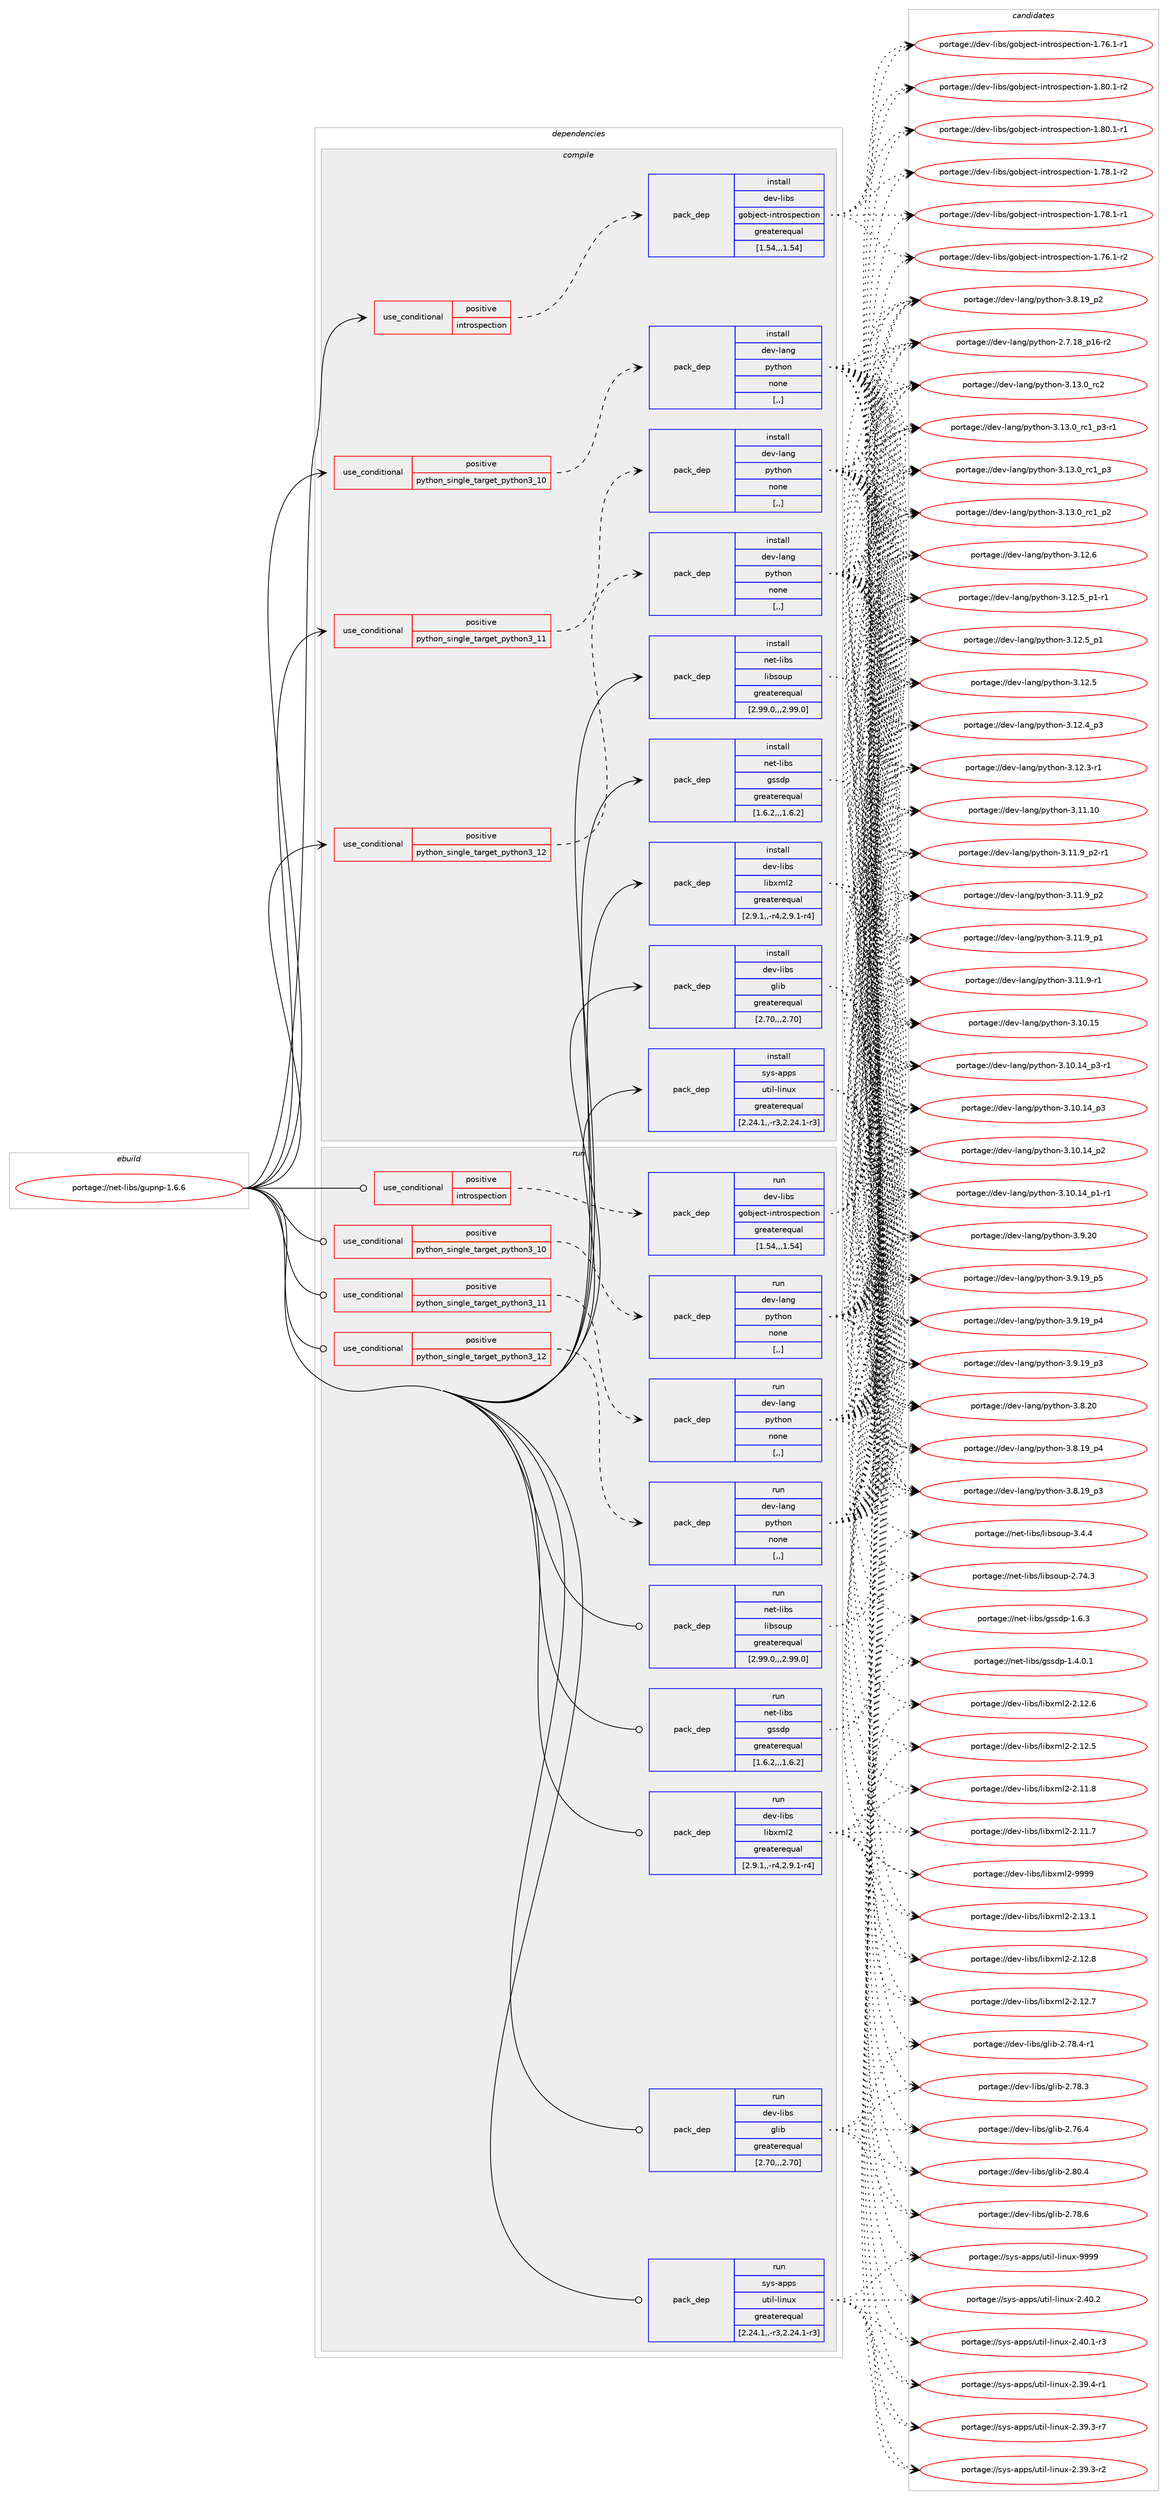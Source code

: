 digraph prolog {

# *************
# Graph options
# *************

newrank=true;
concentrate=true;
compound=true;
graph [rankdir=LR,fontname=Helvetica,fontsize=10,ranksep=1.5];#, ranksep=2.5, nodesep=0.2];
edge  [arrowhead=vee];
node  [fontname=Helvetica,fontsize=10];

# **********
# The ebuild
# **********

subgraph cluster_leftcol {
color=gray;
label=<<i>ebuild</i>>;
id [label="portage://net-libs/gupnp-1.6.6", color=red, width=4, href="../net-libs/gupnp-1.6.6.svg"];
}

# ****************
# The dependencies
# ****************

subgraph cluster_midcol {
color=gray;
label=<<i>dependencies</i>>;
subgraph cluster_compile {
fillcolor="#eeeeee";
style=filled;
label=<<i>compile</i>>;
subgraph cond2705 {
dependency7034 [label=<<TABLE BORDER="0" CELLBORDER="1" CELLSPACING="0" CELLPADDING="4"><TR><TD ROWSPAN="3" CELLPADDING="10">use_conditional</TD></TR><TR><TD>positive</TD></TR><TR><TD>introspection</TD></TR></TABLE>>, shape=none, color=red];
subgraph pack4311 {
dependency7035 [label=<<TABLE BORDER="0" CELLBORDER="1" CELLSPACING="0" CELLPADDING="4" WIDTH="220"><TR><TD ROWSPAN="6" CELLPADDING="30">pack_dep</TD></TR><TR><TD WIDTH="110">install</TD></TR><TR><TD>dev-libs</TD></TR><TR><TD>gobject-introspection</TD></TR><TR><TD>greaterequal</TD></TR><TR><TD>[1.54,,,1.54]</TD></TR></TABLE>>, shape=none, color=blue];
}
dependency7034:e -> dependency7035:w [weight=20,style="dashed",arrowhead="vee"];
}
id:e -> dependency7034:w [weight=20,style="solid",arrowhead="vee"];
subgraph cond2706 {
dependency7036 [label=<<TABLE BORDER="0" CELLBORDER="1" CELLSPACING="0" CELLPADDING="4"><TR><TD ROWSPAN="3" CELLPADDING="10">use_conditional</TD></TR><TR><TD>positive</TD></TR><TR><TD>python_single_target_python3_10</TD></TR></TABLE>>, shape=none, color=red];
subgraph pack4312 {
dependency7037 [label=<<TABLE BORDER="0" CELLBORDER="1" CELLSPACING="0" CELLPADDING="4" WIDTH="220"><TR><TD ROWSPAN="6" CELLPADDING="30">pack_dep</TD></TR><TR><TD WIDTH="110">install</TD></TR><TR><TD>dev-lang</TD></TR><TR><TD>python</TD></TR><TR><TD>none</TD></TR><TR><TD>[,,]</TD></TR></TABLE>>, shape=none, color=blue];
}
dependency7036:e -> dependency7037:w [weight=20,style="dashed",arrowhead="vee"];
}
id:e -> dependency7036:w [weight=20,style="solid",arrowhead="vee"];
subgraph cond2707 {
dependency7038 [label=<<TABLE BORDER="0" CELLBORDER="1" CELLSPACING="0" CELLPADDING="4"><TR><TD ROWSPAN="3" CELLPADDING="10">use_conditional</TD></TR><TR><TD>positive</TD></TR><TR><TD>python_single_target_python3_11</TD></TR></TABLE>>, shape=none, color=red];
subgraph pack4313 {
dependency7039 [label=<<TABLE BORDER="0" CELLBORDER="1" CELLSPACING="0" CELLPADDING="4" WIDTH="220"><TR><TD ROWSPAN="6" CELLPADDING="30">pack_dep</TD></TR><TR><TD WIDTH="110">install</TD></TR><TR><TD>dev-lang</TD></TR><TR><TD>python</TD></TR><TR><TD>none</TD></TR><TR><TD>[,,]</TD></TR></TABLE>>, shape=none, color=blue];
}
dependency7038:e -> dependency7039:w [weight=20,style="dashed",arrowhead="vee"];
}
id:e -> dependency7038:w [weight=20,style="solid",arrowhead="vee"];
subgraph cond2708 {
dependency7040 [label=<<TABLE BORDER="0" CELLBORDER="1" CELLSPACING="0" CELLPADDING="4"><TR><TD ROWSPAN="3" CELLPADDING="10">use_conditional</TD></TR><TR><TD>positive</TD></TR><TR><TD>python_single_target_python3_12</TD></TR></TABLE>>, shape=none, color=red];
subgraph pack4314 {
dependency7041 [label=<<TABLE BORDER="0" CELLBORDER="1" CELLSPACING="0" CELLPADDING="4" WIDTH="220"><TR><TD ROWSPAN="6" CELLPADDING="30">pack_dep</TD></TR><TR><TD WIDTH="110">install</TD></TR><TR><TD>dev-lang</TD></TR><TR><TD>python</TD></TR><TR><TD>none</TD></TR><TR><TD>[,,]</TD></TR></TABLE>>, shape=none, color=blue];
}
dependency7040:e -> dependency7041:w [weight=20,style="dashed",arrowhead="vee"];
}
id:e -> dependency7040:w [weight=20,style="solid",arrowhead="vee"];
subgraph pack4315 {
dependency7042 [label=<<TABLE BORDER="0" CELLBORDER="1" CELLSPACING="0" CELLPADDING="4" WIDTH="220"><TR><TD ROWSPAN="6" CELLPADDING="30">pack_dep</TD></TR><TR><TD WIDTH="110">install</TD></TR><TR><TD>dev-libs</TD></TR><TR><TD>glib</TD></TR><TR><TD>greaterequal</TD></TR><TR><TD>[2.70,,,2.70]</TD></TR></TABLE>>, shape=none, color=blue];
}
id:e -> dependency7042:w [weight=20,style="solid",arrowhead="vee"];
subgraph pack4316 {
dependency7043 [label=<<TABLE BORDER="0" CELLBORDER="1" CELLSPACING="0" CELLPADDING="4" WIDTH="220"><TR><TD ROWSPAN="6" CELLPADDING="30">pack_dep</TD></TR><TR><TD WIDTH="110">install</TD></TR><TR><TD>dev-libs</TD></TR><TR><TD>libxml2</TD></TR><TR><TD>greaterequal</TD></TR><TR><TD>[2.9.1,,-r4,2.9.1-r4]</TD></TR></TABLE>>, shape=none, color=blue];
}
id:e -> dependency7043:w [weight=20,style="solid",arrowhead="vee"];
subgraph pack4317 {
dependency7044 [label=<<TABLE BORDER="0" CELLBORDER="1" CELLSPACING="0" CELLPADDING="4" WIDTH="220"><TR><TD ROWSPAN="6" CELLPADDING="30">pack_dep</TD></TR><TR><TD WIDTH="110">install</TD></TR><TR><TD>net-libs</TD></TR><TR><TD>gssdp</TD></TR><TR><TD>greaterequal</TD></TR><TR><TD>[1.6.2,,,1.6.2]</TD></TR></TABLE>>, shape=none, color=blue];
}
id:e -> dependency7044:w [weight=20,style="solid",arrowhead="vee"];
subgraph pack4318 {
dependency7045 [label=<<TABLE BORDER="0" CELLBORDER="1" CELLSPACING="0" CELLPADDING="4" WIDTH="220"><TR><TD ROWSPAN="6" CELLPADDING="30">pack_dep</TD></TR><TR><TD WIDTH="110">install</TD></TR><TR><TD>net-libs</TD></TR><TR><TD>libsoup</TD></TR><TR><TD>greaterequal</TD></TR><TR><TD>[2.99.0,,,2.99.0]</TD></TR></TABLE>>, shape=none, color=blue];
}
id:e -> dependency7045:w [weight=20,style="solid",arrowhead="vee"];
subgraph pack4319 {
dependency7046 [label=<<TABLE BORDER="0" CELLBORDER="1" CELLSPACING="0" CELLPADDING="4" WIDTH="220"><TR><TD ROWSPAN="6" CELLPADDING="30">pack_dep</TD></TR><TR><TD WIDTH="110">install</TD></TR><TR><TD>sys-apps</TD></TR><TR><TD>util-linux</TD></TR><TR><TD>greaterequal</TD></TR><TR><TD>[2.24.1,,-r3,2.24.1-r3]</TD></TR></TABLE>>, shape=none, color=blue];
}
id:e -> dependency7046:w [weight=20,style="solid",arrowhead="vee"];
}
subgraph cluster_compileandrun {
fillcolor="#eeeeee";
style=filled;
label=<<i>compile and run</i>>;
}
subgraph cluster_run {
fillcolor="#eeeeee";
style=filled;
label=<<i>run</i>>;
subgraph cond2709 {
dependency7047 [label=<<TABLE BORDER="0" CELLBORDER="1" CELLSPACING="0" CELLPADDING="4"><TR><TD ROWSPAN="3" CELLPADDING="10">use_conditional</TD></TR><TR><TD>positive</TD></TR><TR><TD>introspection</TD></TR></TABLE>>, shape=none, color=red];
subgraph pack4320 {
dependency7048 [label=<<TABLE BORDER="0" CELLBORDER="1" CELLSPACING="0" CELLPADDING="4" WIDTH="220"><TR><TD ROWSPAN="6" CELLPADDING="30">pack_dep</TD></TR><TR><TD WIDTH="110">run</TD></TR><TR><TD>dev-libs</TD></TR><TR><TD>gobject-introspection</TD></TR><TR><TD>greaterequal</TD></TR><TR><TD>[1.54,,,1.54]</TD></TR></TABLE>>, shape=none, color=blue];
}
dependency7047:e -> dependency7048:w [weight=20,style="dashed",arrowhead="vee"];
}
id:e -> dependency7047:w [weight=20,style="solid",arrowhead="odot"];
subgraph cond2710 {
dependency7049 [label=<<TABLE BORDER="0" CELLBORDER="1" CELLSPACING="0" CELLPADDING="4"><TR><TD ROWSPAN="3" CELLPADDING="10">use_conditional</TD></TR><TR><TD>positive</TD></TR><TR><TD>python_single_target_python3_10</TD></TR></TABLE>>, shape=none, color=red];
subgraph pack4321 {
dependency7050 [label=<<TABLE BORDER="0" CELLBORDER="1" CELLSPACING="0" CELLPADDING="4" WIDTH="220"><TR><TD ROWSPAN="6" CELLPADDING="30">pack_dep</TD></TR><TR><TD WIDTH="110">run</TD></TR><TR><TD>dev-lang</TD></TR><TR><TD>python</TD></TR><TR><TD>none</TD></TR><TR><TD>[,,]</TD></TR></TABLE>>, shape=none, color=blue];
}
dependency7049:e -> dependency7050:w [weight=20,style="dashed",arrowhead="vee"];
}
id:e -> dependency7049:w [weight=20,style="solid",arrowhead="odot"];
subgraph cond2711 {
dependency7051 [label=<<TABLE BORDER="0" CELLBORDER="1" CELLSPACING="0" CELLPADDING="4"><TR><TD ROWSPAN="3" CELLPADDING="10">use_conditional</TD></TR><TR><TD>positive</TD></TR><TR><TD>python_single_target_python3_11</TD></TR></TABLE>>, shape=none, color=red];
subgraph pack4322 {
dependency7052 [label=<<TABLE BORDER="0" CELLBORDER="1" CELLSPACING="0" CELLPADDING="4" WIDTH="220"><TR><TD ROWSPAN="6" CELLPADDING="30">pack_dep</TD></TR><TR><TD WIDTH="110">run</TD></TR><TR><TD>dev-lang</TD></TR><TR><TD>python</TD></TR><TR><TD>none</TD></TR><TR><TD>[,,]</TD></TR></TABLE>>, shape=none, color=blue];
}
dependency7051:e -> dependency7052:w [weight=20,style="dashed",arrowhead="vee"];
}
id:e -> dependency7051:w [weight=20,style="solid",arrowhead="odot"];
subgraph cond2712 {
dependency7053 [label=<<TABLE BORDER="0" CELLBORDER="1" CELLSPACING="0" CELLPADDING="4"><TR><TD ROWSPAN="3" CELLPADDING="10">use_conditional</TD></TR><TR><TD>positive</TD></TR><TR><TD>python_single_target_python3_12</TD></TR></TABLE>>, shape=none, color=red];
subgraph pack4323 {
dependency7054 [label=<<TABLE BORDER="0" CELLBORDER="1" CELLSPACING="0" CELLPADDING="4" WIDTH="220"><TR><TD ROWSPAN="6" CELLPADDING="30">pack_dep</TD></TR><TR><TD WIDTH="110">run</TD></TR><TR><TD>dev-lang</TD></TR><TR><TD>python</TD></TR><TR><TD>none</TD></TR><TR><TD>[,,]</TD></TR></TABLE>>, shape=none, color=blue];
}
dependency7053:e -> dependency7054:w [weight=20,style="dashed",arrowhead="vee"];
}
id:e -> dependency7053:w [weight=20,style="solid",arrowhead="odot"];
subgraph pack4324 {
dependency7055 [label=<<TABLE BORDER="0" CELLBORDER="1" CELLSPACING="0" CELLPADDING="4" WIDTH="220"><TR><TD ROWSPAN="6" CELLPADDING="30">pack_dep</TD></TR><TR><TD WIDTH="110">run</TD></TR><TR><TD>dev-libs</TD></TR><TR><TD>glib</TD></TR><TR><TD>greaterequal</TD></TR><TR><TD>[2.70,,,2.70]</TD></TR></TABLE>>, shape=none, color=blue];
}
id:e -> dependency7055:w [weight=20,style="solid",arrowhead="odot"];
subgraph pack4325 {
dependency7056 [label=<<TABLE BORDER="0" CELLBORDER="1" CELLSPACING="0" CELLPADDING="4" WIDTH="220"><TR><TD ROWSPAN="6" CELLPADDING="30">pack_dep</TD></TR><TR><TD WIDTH="110">run</TD></TR><TR><TD>dev-libs</TD></TR><TR><TD>libxml2</TD></TR><TR><TD>greaterequal</TD></TR><TR><TD>[2.9.1,,-r4,2.9.1-r4]</TD></TR></TABLE>>, shape=none, color=blue];
}
id:e -> dependency7056:w [weight=20,style="solid",arrowhead="odot"];
subgraph pack4326 {
dependency7057 [label=<<TABLE BORDER="0" CELLBORDER="1" CELLSPACING="0" CELLPADDING="4" WIDTH="220"><TR><TD ROWSPAN="6" CELLPADDING="30">pack_dep</TD></TR><TR><TD WIDTH="110">run</TD></TR><TR><TD>net-libs</TD></TR><TR><TD>gssdp</TD></TR><TR><TD>greaterequal</TD></TR><TR><TD>[1.6.2,,,1.6.2]</TD></TR></TABLE>>, shape=none, color=blue];
}
id:e -> dependency7057:w [weight=20,style="solid",arrowhead="odot"];
subgraph pack4327 {
dependency7058 [label=<<TABLE BORDER="0" CELLBORDER="1" CELLSPACING="0" CELLPADDING="4" WIDTH="220"><TR><TD ROWSPAN="6" CELLPADDING="30">pack_dep</TD></TR><TR><TD WIDTH="110">run</TD></TR><TR><TD>net-libs</TD></TR><TR><TD>libsoup</TD></TR><TR><TD>greaterequal</TD></TR><TR><TD>[2.99.0,,,2.99.0]</TD></TR></TABLE>>, shape=none, color=blue];
}
id:e -> dependency7058:w [weight=20,style="solid",arrowhead="odot"];
subgraph pack4328 {
dependency7059 [label=<<TABLE BORDER="0" CELLBORDER="1" CELLSPACING="0" CELLPADDING="4" WIDTH="220"><TR><TD ROWSPAN="6" CELLPADDING="30">pack_dep</TD></TR><TR><TD WIDTH="110">run</TD></TR><TR><TD>sys-apps</TD></TR><TR><TD>util-linux</TD></TR><TR><TD>greaterequal</TD></TR><TR><TD>[2.24.1,,-r3,2.24.1-r3]</TD></TR></TABLE>>, shape=none, color=blue];
}
id:e -> dependency7059:w [weight=20,style="solid",arrowhead="odot"];
}
}

# **************
# The candidates
# **************

subgraph cluster_choices {
rank=same;
color=gray;
label=<<i>candidates</i>>;

subgraph choice4311 {
color=black;
nodesep=1;
choice10010111845108105981154710311198106101991164510511011611411111511210199116105111110454946564846494511450 [label="portage://dev-libs/gobject-introspection-1.80.1-r2", color=red, width=4,href="../dev-libs/gobject-introspection-1.80.1-r2.svg"];
choice10010111845108105981154710311198106101991164510511011611411111511210199116105111110454946564846494511449 [label="portage://dev-libs/gobject-introspection-1.80.1-r1", color=red, width=4,href="../dev-libs/gobject-introspection-1.80.1-r1.svg"];
choice10010111845108105981154710311198106101991164510511011611411111511210199116105111110454946555646494511450 [label="portage://dev-libs/gobject-introspection-1.78.1-r2", color=red, width=4,href="../dev-libs/gobject-introspection-1.78.1-r2.svg"];
choice10010111845108105981154710311198106101991164510511011611411111511210199116105111110454946555646494511449 [label="portage://dev-libs/gobject-introspection-1.78.1-r1", color=red, width=4,href="../dev-libs/gobject-introspection-1.78.1-r1.svg"];
choice10010111845108105981154710311198106101991164510511011611411111511210199116105111110454946555446494511450 [label="portage://dev-libs/gobject-introspection-1.76.1-r2", color=red, width=4,href="../dev-libs/gobject-introspection-1.76.1-r2.svg"];
choice10010111845108105981154710311198106101991164510511011611411111511210199116105111110454946555446494511449 [label="portage://dev-libs/gobject-introspection-1.76.1-r1", color=red, width=4,href="../dev-libs/gobject-introspection-1.76.1-r1.svg"];
dependency7035:e -> choice10010111845108105981154710311198106101991164510511011611411111511210199116105111110454946564846494511450:w [style=dotted,weight="100"];
dependency7035:e -> choice10010111845108105981154710311198106101991164510511011611411111511210199116105111110454946564846494511449:w [style=dotted,weight="100"];
dependency7035:e -> choice10010111845108105981154710311198106101991164510511011611411111511210199116105111110454946555646494511450:w [style=dotted,weight="100"];
dependency7035:e -> choice10010111845108105981154710311198106101991164510511011611411111511210199116105111110454946555646494511449:w [style=dotted,weight="100"];
dependency7035:e -> choice10010111845108105981154710311198106101991164510511011611411111511210199116105111110454946555446494511450:w [style=dotted,weight="100"];
dependency7035:e -> choice10010111845108105981154710311198106101991164510511011611411111511210199116105111110454946555446494511449:w [style=dotted,weight="100"];
}
subgraph choice4312 {
color=black;
nodesep=1;
choice10010111845108971101034711212111610411111045514649514648951149950 [label="portage://dev-lang/python-3.13.0_rc2", color=red, width=4,href="../dev-lang/python-3.13.0_rc2.svg"];
choice1001011184510897110103471121211161041111104551464951464895114994995112514511449 [label="portage://dev-lang/python-3.13.0_rc1_p3-r1", color=red, width=4,href="../dev-lang/python-3.13.0_rc1_p3-r1.svg"];
choice100101118451089711010347112121116104111110455146495146489511499499511251 [label="portage://dev-lang/python-3.13.0_rc1_p3", color=red, width=4,href="../dev-lang/python-3.13.0_rc1_p3.svg"];
choice100101118451089711010347112121116104111110455146495146489511499499511250 [label="portage://dev-lang/python-3.13.0_rc1_p2", color=red, width=4,href="../dev-lang/python-3.13.0_rc1_p2.svg"];
choice10010111845108971101034711212111610411111045514649504654 [label="portage://dev-lang/python-3.12.6", color=red, width=4,href="../dev-lang/python-3.12.6.svg"];
choice1001011184510897110103471121211161041111104551464950465395112494511449 [label="portage://dev-lang/python-3.12.5_p1-r1", color=red, width=4,href="../dev-lang/python-3.12.5_p1-r1.svg"];
choice100101118451089711010347112121116104111110455146495046539511249 [label="portage://dev-lang/python-3.12.5_p1", color=red, width=4,href="../dev-lang/python-3.12.5_p1.svg"];
choice10010111845108971101034711212111610411111045514649504653 [label="portage://dev-lang/python-3.12.5", color=red, width=4,href="../dev-lang/python-3.12.5.svg"];
choice100101118451089711010347112121116104111110455146495046529511251 [label="portage://dev-lang/python-3.12.4_p3", color=red, width=4,href="../dev-lang/python-3.12.4_p3.svg"];
choice100101118451089711010347112121116104111110455146495046514511449 [label="portage://dev-lang/python-3.12.3-r1", color=red, width=4,href="../dev-lang/python-3.12.3-r1.svg"];
choice1001011184510897110103471121211161041111104551464949464948 [label="portage://dev-lang/python-3.11.10", color=red, width=4,href="../dev-lang/python-3.11.10.svg"];
choice1001011184510897110103471121211161041111104551464949465795112504511449 [label="portage://dev-lang/python-3.11.9_p2-r1", color=red, width=4,href="../dev-lang/python-3.11.9_p2-r1.svg"];
choice100101118451089711010347112121116104111110455146494946579511250 [label="portage://dev-lang/python-3.11.9_p2", color=red, width=4,href="../dev-lang/python-3.11.9_p2.svg"];
choice100101118451089711010347112121116104111110455146494946579511249 [label="portage://dev-lang/python-3.11.9_p1", color=red, width=4,href="../dev-lang/python-3.11.9_p1.svg"];
choice100101118451089711010347112121116104111110455146494946574511449 [label="portage://dev-lang/python-3.11.9-r1", color=red, width=4,href="../dev-lang/python-3.11.9-r1.svg"];
choice1001011184510897110103471121211161041111104551464948464953 [label="portage://dev-lang/python-3.10.15", color=red, width=4,href="../dev-lang/python-3.10.15.svg"];
choice100101118451089711010347112121116104111110455146494846495295112514511449 [label="portage://dev-lang/python-3.10.14_p3-r1", color=red, width=4,href="../dev-lang/python-3.10.14_p3-r1.svg"];
choice10010111845108971101034711212111610411111045514649484649529511251 [label="portage://dev-lang/python-3.10.14_p3", color=red, width=4,href="../dev-lang/python-3.10.14_p3.svg"];
choice10010111845108971101034711212111610411111045514649484649529511250 [label="portage://dev-lang/python-3.10.14_p2", color=red, width=4,href="../dev-lang/python-3.10.14_p2.svg"];
choice100101118451089711010347112121116104111110455146494846495295112494511449 [label="portage://dev-lang/python-3.10.14_p1-r1", color=red, width=4,href="../dev-lang/python-3.10.14_p1-r1.svg"];
choice10010111845108971101034711212111610411111045514657465048 [label="portage://dev-lang/python-3.9.20", color=red, width=4,href="../dev-lang/python-3.9.20.svg"];
choice100101118451089711010347112121116104111110455146574649579511253 [label="portage://dev-lang/python-3.9.19_p5", color=red, width=4,href="../dev-lang/python-3.9.19_p5.svg"];
choice100101118451089711010347112121116104111110455146574649579511252 [label="portage://dev-lang/python-3.9.19_p4", color=red, width=4,href="../dev-lang/python-3.9.19_p4.svg"];
choice100101118451089711010347112121116104111110455146574649579511251 [label="portage://dev-lang/python-3.9.19_p3", color=red, width=4,href="../dev-lang/python-3.9.19_p3.svg"];
choice10010111845108971101034711212111610411111045514656465048 [label="portage://dev-lang/python-3.8.20", color=red, width=4,href="../dev-lang/python-3.8.20.svg"];
choice100101118451089711010347112121116104111110455146564649579511252 [label="portage://dev-lang/python-3.8.19_p4", color=red, width=4,href="../dev-lang/python-3.8.19_p4.svg"];
choice100101118451089711010347112121116104111110455146564649579511251 [label="portage://dev-lang/python-3.8.19_p3", color=red, width=4,href="../dev-lang/python-3.8.19_p3.svg"];
choice100101118451089711010347112121116104111110455146564649579511250 [label="portage://dev-lang/python-3.8.19_p2", color=red, width=4,href="../dev-lang/python-3.8.19_p2.svg"];
choice100101118451089711010347112121116104111110455046554649569511249544511450 [label="portage://dev-lang/python-2.7.18_p16-r2", color=red, width=4,href="../dev-lang/python-2.7.18_p16-r2.svg"];
dependency7037:e -> choice10010111845108971101034711212111610411111045514649514648951149950:w [style=dotted,weight="100"];
dependency7037:e -> choice1001011184510897110103471121211161041111104551464951464895114994995112514511449:w [style=dotted,weight="100"];
dependency7037:e -> choice100101118451089711010347112121116104111110455146495146489511499499511251:w [style=dotted,weight="100"];
dependency7037:e -> choice100101118451089711010347112121116104111110455146495146489511499499511250:w [style=dotted,weight="100"];
dependency7037:e -> choice10010111845108971101034711212111610411111045514649504654:w [style=dotted,weight="100"];
dependency7037:e -> choice1001011184510897110103471121211161041111104551464950465395112494511449:w [style=dotted,weight="100"];
dependency7037:e -> choice100101118451089711010347112121116104111110455146495046539511249:w [style=dotted,weight="100"];
dependency7037:e -> choice10010111845108971101034711212111610411111045514649504653:w [style=dotted,weight="100"];
dependency7037:e -> choice100101118451089711010347112121116104111110455146495046529511251:w [style=dotted,weight="100"];
dependency7037:e -> choice100101118451089711010347112121116104111110455146495046514511449:w [style=dotted,weight="100"];
dependency7037:e -> choice1001011184510897110103471121211161041111104551464949464948:w [style=dotted,weight="100"];
dependency7037:e -> choice1001011184510897110103471121211161041111104551464949465795112504511449:w [style=dotted,weight="100"];
dependency7037:e -> choice100101118451089711010347112121116104111110455146494946579511250:w [style=dotted,weight="100"];
dependency7037:e -> choice100101118451089711010347112121116104111110455146494946579511249:w [style=dotted,weight="100"];
dependency7037:e -> choice100101118451089711010347112121116104111110455146494946574511449:w [style=dotted,weight="100"];
dependency7037:e -> choice1001011184510897110103471121211161041111104551464948464953:w [style=dotted,weight="100"];
dependency7037:e -> choice100101118451089711010347112121116104111110455146494846495295112514511449:w [style=dotted,weight="100"];
dependency7037:e -> choice10010111845108971101034711212111610411111045514649484649529511251:w [style=dotted,weight="100"];
dependency7037:e -> choice10010111845108971101034711212111610411111045514649484649529511250:w [style=dotted,weight="100"];
dependency7037:e -> choice100101118451089711010347112121116104111110455146494846495295112494511449:w [style=dotted,weight="100"];
dependency7037:e -> choice10010111845108971101034711212111610411111045514657465048:w [style=dotted,weight="100"];
dependency7037:e -> choice100101118451089711010347112121116104111110455146574649579511253:w [style=dotted,weight="100"];
dependency7037:e -> choice100101118451089711010347112121116104111110455146574649579511252:w [style=dotted,weight="100"];
dependency7037:e -> choice100101118451089711010347112121116104111110455146574649579511251:w [style=dotted,weight="100"];
dependency7037:e -> choice10010111845108971101034711212111610411111045514656465048:w [style=dotted,weight="100"];
dependency7037:e -> choice100101118451089711010347112121116104111110455146564649579511252:w [style=dotted,weight="100"];
dependency7037:e -> choice100101118451089711010347112121116104111110455146564649579511251:w [style=dotted,weight="100"];
dependency7037:e -> choice100101118451089711010347112121116104111110455146564649579511250:w [style=dotted,weight="100"];
dependency7037:e -> choice100101118451089711010347112121116104111110455046554649569511249544511450:w [style=dotted,weight="100"];
}
subgraph choice4313 {
color=black;
nodesep=1;
choice10010111845108971101034711212111610411111045514649514648951149950 [label="portage://dev-lang/python-3.13.0_rc2", color=red, width=4,href="../dev-lang/python-3.13.0_rc2.svg"];
choice1001011184510897110103471121211161041111104551464951464895114994995112514511449 [label="portage://dev-lang/python-3.13.0_rc1_p3-r1", color=red, width=4,href="../dev-lang/python-3.13.0_rc1_p3-r1.svg"];
choice100101118451089711010347112121116104111110455146495146489511499499511251 [label="portage://dev-lang/python-3.13.0_rc1_p3", color=red, width=4,href="../dev-lang/python-3.13.0_rc1_p3.svg"];
choice100101118451089711010347112121116104111110455146495146489511499499511250 [label="portage://dev-lang/python-3.13.0_rc1_p2", color=red, width=4,href="../dev-lang/python-3.13.0_rc1_p2.svg"];
choice10010111845108971101034711212111610411111045514649504654 [label="portage://dev-lang/python-3.12.6", color=red, width=4,href="../dev-lang/python-3.12.6.svg"];
choice1001011184510897110103471121211161041111104551464950465395112494511449 [label="portage://dev-lang/python-3.12.5_p1-r1", color=red, width=4,href="../dev-lang/python-3.12.5_p1-r1.svg"];
choice100101118451089711010347112121116104111110455146495046539511249 [label="portage://dev-lang/python-3.12.5_p1", color=red, width=4,href="../dev-lang/python-3.12.5_p1.svg"];
choice10010111845108971101034711212111610411111045514649504653 [label="portage://dev-lang/python-3.12.5", color=red, width=4,href="../dev-lang/python-3.12.5.svg"];
choice100101118451089711010347112121116104111110455146495046529511251 [label="portage://dev-lang/python-3.12.4_p3", color=red, width=4,href="../dev-lang/python-3.12.4_p3.svg"];
choice100101118451089711010347112121116104111110455146495046514511449 [label="portage://dev-lang/python-3.12.3-r1", color=red, width=4,href="../dev-lang/python-3.12.3-r1.svg"];
choice1001011184510897110103471121211161041111104551464949464948 [label="portage://dev-lang/python-3.11.10", color=red, width=4,href="../dev-lang/python-3.11.10.svg"];
choice1001011184510897110103471121211161041111104551464949465795112504511449 [label="portage://dev-lang/python-3.11.9_p2-r1", color=red, width=4,href="../dev-lang/python-3.11.9_p2-r1.svg"];
choice100101118451089711010347112121116104111110455146494946579511250 [label="portage://dev-lang/python-3.11.9_p2", color=red, width=4,href="../dev-lang/python-3.11.9_p2.svg"];
choice100101118451089711010347112121116104111110455146494946579511249 [label="portage://dev-lang/python-3.11.9_p1", color=red, width=4,href="../dev-lang/python-3.11.9_p1.svg"];
choice100101118451089711010347112121116104111110455146494946574511449 [label="portage://dev-lang/python-3.11.9-r1", color=red, width=4,href="../dev-lang/python-3.11.9-r1.svg"];
choice1001011184510897110103471121211161041111104551464948464953 [label="portage://dev-lang/python-3.10.15", color=red, width=4,href="../dev-lang/python-3.10.15.svg"];
choice100101118451089711010347112121116104111110455146494846495295112514511449 [label="portage://dev-lang/python-3.10.14_p3-r1", color=red, width=4,href="../dev-lang/python-3.10.14_p3-r1.svg"];
choice10010111845108971101034711212111610411111045514649484649529511251 [label="portage://dev-lang/python-3.10.14_p3", color=red, width=4,href="../dev-lang/python-3.10.14_p3.svg"];
choice10010111845108971101034711212111610411111045514649484649529511250 [label="portage://dev-lang/python-3.10.14_p2", color=red, width=4,href="../dev-lang/python-3.10.14_p2.svg"];
choice100101118451089711010347112121116104111110455146494846495295112494511449 [label="portage://dev-lang/python-3.10.14_p1-r1", color=red, width=4,href="../dev-lang/python-3.10.14_p1-r1.svg"];
choice10010111845108971101034711212111610411111045514657465048 [label="portage://dev-lang/python-3.9.20", color=red, width=4,href="../dev-lang/python-3.9.20.svg"];
choice100101118451089711010347112121116104111110455146574649579511253 [label="portage://dev-lang/python-3.9.19_p5", color=red, width=4,href="../dev-lang/python-3.9.19_p5.svg"];
choice100101118451089711010347112121116104111110455146574649579511252 [label="portage://dev-lang/python-3.9.19_p4", color=red, width=4,href="../dev-lang/python-3.9.19_p4.svg"];
choice100101118451089711010347112121116104111110455146574649579511251 [label="portage://dev-lang/python-3.9.19_p3", color=red, width=4,href="../dev-lang/python-3.9.19_p3.svg"];
choice10010111845108971101034711212111610411111045514656465048 [label="portage://dev-lang/python-3.8.20", color=red, width=4,href="../dev-lang/python-3.8.20.svg"];
choice100101118451089711010347112121116104111110455146564649579511252 [label="portage://dev-lang/python-3.8.19_p4", color=red, width=4,href="../dev-lang/python-3.8.19_p4.svg"];
choice100101118451089711010347112121116104111110455146564649579511251 [label="portage://dev-lang/python-3.8.19_p3", color=red, width=4,href="../dev-lang/python-3.8.19_p3.svg"];
choice100101118451089711010347112121116104111110455146564649579511250 [label="portage://dev-lang/python-3.8.19_p2", color=red, width=4,href="../dev-lang/python-3.8.19_p2.svg"];
choice100101118451089711010347112121116104111110455046554649569511249544511450 [label="portage://dev-lang/python-2.7.18_p16-r2", color=red, width=4,href="../dev-lang/python-2.7.18_p16-r2.svg"];
dependency7039:e -> choice10010111845108971101034711212111610411111045514649514648951149950:w [style=dotted,weight="100"];
dependency7039:e -> choice1001011184510897110103471121211161041111104551464951464895114994995112514511449:w [style=dotted,weight="100"];
dependency7039:e -> choice100101118451089711010347112121116104111110455146495146489511499499511251:w [style=dotted,weight="100"];
dependency7039:e -> choice100101118451089711010347112121116104111110455146495146489511499499511250:w [style=dotted,weight="100"];
dependency7039:e -> choice10010111845108971101034711212111610411111045514649504654:w [style=dotted,weight="100"];
dependency7039:e -> choice1001011184510897110103471121211161041111104551464950465395112494511449:w [style=dotted,weight="100"];
dependency7039:e -> choice100101118451089711010347112121116104111110455146495046539511249:w [style=dotted,weight="100"];
dependency7039:e -> choice10010111845108971101034711212111610411111045514649504653:w [style=dotted,weight="100"];
dependency7039:e -> choice100101118451089711010347112121116104111110455146495046529511251:w [style=dotted,weight="100"];
dependency7039:e -> choice100101118451089711010347112121116104111110455146495046514511449:w [style=dotted,weight="100"];
dependency7039:e -> choice1001011184510897110103471121211161041111104551464949464948:w [style=dotted,weight="100"];
dependency7039:e -> choice1001011184510897110103471121211161041111104551464949465795112504511449:w [style=dotted,weight="100"];
dependency7039:e -> choice100101118451089711010347112121116104111110455146494946579511250:w [style=dotted,weight="100"];
dependency7039:e -> choice100101118451089711010347112121116104111110455146494946579511249:w [style=dotted,weight="100"];
dependency7039:e -> choice100101118451089711010347112121116104111110455146494946574511449:w [style=dotted,weight="100"];
dependency7039:e -> choice1001011184510897110103471121211161041111104551464948464953:w [style=dotted,weight="100"];
dependency7039:e -> choice100101118451089711010347112121116104111110455146494846495295112514511449:w [style=dotted,weight="100"];
dependency7039:e -> choice10010111845108971101034711212111610411111045514649484649529511251:w [style=dotted,weight="100"];
dependency7039:e -> choice10010111845108971101034711212111610411111045514649484649529511250:w [style=dotted,weight="100"];
dependency7039:e -> choice100101118451089711010347112121116104111110455146494846495295112494511449:w [style=dotted,weight="100"];
dependency7039:e -> choice10010111845108971101034711212111610411111045514657465048:w [style=dotted,weight="100"];
dependency7039:e -> choice100101118451089711010347112121116104111110455146574649579511253:w [style=dotted,weight="100"];
dependency7039:e -> choice100101118451089711010347112121116104111110455146574649579511252:w [style=dotted,weight="100"];
dependency7039:e -> choice100101118451089711010347112121116104111110455146574649579511251:w [style=dotted,weight="100"];
dependency7039:e -> choice10010111845108971101034711212111610411111045514656465048:w [style=dotted,weight="100"];
dependency7039:e -> choice100101118451089711010347112121116104111110455146564649579511252:w [style=dotted,weight="100"];
dependency7039:e -> choice100101118451089711010347112121116104111110455146564649579511251:w [style=dotted,weight="100"];
dependency7039:e -> choice100101118451089711010347112121116104111110455146564649579511250:w [style=dotted,weight="100"];
dependency7039:e -> choice100101118451089711010347112121116104111110455046554649569511249544511450:w [style=dotted,weight="100"];
}
subgraph choice4314 {
color=black;
nodesep=1;
choice10010111845108971101034711212111610411111045514649514648951149950 [label="portage://dev-lang/python-3.13.0_rc2", color=red, width=4,href="../dev-lang/python-3.13.0_rc2.svg"];
choice1001011184510897110103471121211161041111104551464951464895114994995112514511449 [label="portage://dev-lang/python-3.13.0_rc1_p3-r1", color=red, width=4,href="../dev-lang/python-3.13.0_rc1_p3-r1.svg"];
choice100101118451089711010347112121116104111110455146495146489511499499511251 [label="portage://dev-lang/python-3.13.0_rc1_p3", color=red, width=4,href="../dev-lang/python-3.13.0_rc1_p3.svg"];
choice100101118451089711010347112121116104111110455146495146489511499499511250 [label="portage://dev-lang/python-3.13.0_rc1_p2", color=red, width=4,href="../dev-lang/python-3.13.0_rc1_p2.svg"];
choice10010111845108971101034711212111610411111045514649504654 [label="portage://dev-lang/python-3.12.6", color=red, width=4,href="../dev-lang/python-3.12.6.svg"];
choice1001011184510897110103471121211161041111104551464950465395112494511449 [label="portage://dev-lang/python-3.12.5_p1-r1", color=red, width=4,href="../dev-lang/python-3.12.5_p1-r1.svg"];
choice100101118451089711010347112121116104111110455146495046539511249 [label="portage://dev-lang/python-3.12.5_p1", color=red, width=4,href="../dev-lang/python-3.12.5_p1.svg"];
choice10010111845108971101034711212111610411111045514649504653 [label="portage://dev-lang/python-3.12.5", color=red, width=4,href="../dev-lang/python-3.12.5.svg"];
choice100101118451089711010347112121116104111110455146495046529511251 [label="portage://dev-lang/python-3.12.4_p3", color=red, width=4,href="../dev-lang/python-3.12.4_p3.svg"];
choice100101118451089711010347112121116104111110455146495046514511449 [label="portage://dev-lang/python-3.12.3-r1", color=red, width=4,href="../dev-lang/python-3.12.3-r1.svg"];
choice1001011184510897110103471121211161041111104551464949464948 [label="portage://dev-lang/python-3.11.10", color=red, width=4,href="../dev-lang/python-3.11.10.svg"];
choice1001011184510897110103471121211161041111104551464949465795112504511449 [label="portage://dev-lang/python-3.11.9_p2-r1", color=red, width=4,href="../dev-lang/python-3.11.9_p2-r1.svg"];
choice100101118451089711010347112121116104111110455146494946579511250 [label="portage://dev-lang/python-3.11.9_p2", color=red, width=4,href="../dev-lang/python-3.11.9_p2.svg"];
choice100101118451089711010347112121116104111110455146494946579511249 [label="portage://dev-lang/python-3.11.9_p1", color=red, width=4,href="../dev-lang/python-3.11.9_p1.svg"];
choice100101118451089711010347112121116104111110455146494946574511449 [label="portage://dev-lang/python-3.11.9-r1", color=red, width=4,href="../dev-lang/python-3.11.9-r1.svg"];
choice1001011184510897110103471121211161041111104551464948464953 [label="portage://dev-lang/python-3.10.15", color=red, width=4,href="../dev-lang/python-3.10.15.svg"];
choice100101118451089711010347112121116104111110455146494846495295112514511449 [label="portage://dev-lang/python-3.10.14_p3-r1", color=red, width=4,href="../dev-lang/python-3.10.14_p3-r1.svg"];
choice10010111845108971101034711212111610411111045514649484649529511251 [label="portage://dev-lang/python-3.10.14_p3", color=red, width=4,href="../dev-lang/python-3.10.14_p3.svg"];
choice10010111845108971101034711212111610411111045514649484649529511250 [label="portage://dev-lang/python-3.10.14_p2", color=red, width=4,href="../dev-lang/python-3.10.14_p2.svg"];
choice100101118451089711010347112121116104111110455146494846495295112494511449 [label="portage://dev-lang/python-3.10.14_p1-r1", color=red, width=4,href="../dev-lang/python-3.10.14_p1-r1.svg"];
choice10010111845108971101034711212111610411111045514657465048 [label="portage://dev-lang/python-3.9.20", color=red, width=4,href="../dev-lang/python-3.9.20.svg"];
choice100101118451089711010347112121116104111110455146574649579511253 [label="portage://dev-lang/python-3.9.19_p5", color=red, width=4,href="../dev-lang/python-3.9.19_p5.svg"];
choice100101118451089711010347112121116104111110455146574649579511252 [label="portage://dev-lang/python-3.9.19_p4", color=red, width=4,href="../dev-lang/python-3.9.19_p4.svg"];
choice100101118451089711010347112121116104111110455146574649579511251 [label="portage://dev-lang/python-3.9.19_p3", color=red, width=4,href="../dev-lang/python-3.9.19_p3.svg"];
choice10010111845108971101034711212111610411111045514656465048 [label="portage://dev-lang/python-3.8.20", color=red, width=4,href="../dev-lang/python-3.8.20.svg"];
choice100101118451089711010347112121116104111110455146564649579511252 [label="portage://dev-lang/python-3.8.19_p4", color=red, width=4,href="../dev-lang/python-3.8.19_p4.svg"];
choice100101118451089711010347112121116104111110455146564649579511251 [label="portage://dev-lang/python-3.8.19_p3", color=red, width=4,href="../dev-lang/python-3.8.19_p3.svg"];
choice100101118451089711010347112121116104111110455146564649579511250 [label="portage://dev-lang/python-3.8.19_p2", color=red, width=4,href="../dev-lang/python-3.8.19_p2.svg"];
choice100101118451089711010347112121116104111110455046554649569511249544511450 [label="portage://dev-lang/python-2.7.18_p16-r2", color=red, width=4,href="../dev-lang/python-2.7.18_p16-r2.svg"];
dependency7041:e -> choice10010111845108971101034711212111610411111045514649514648951149950:w [style=dotted,weight="100"];
dependency7041:e -> choice1001011184510897110103471121211161041111104551464951464895114994995112514511449:w [style=dotted,weight="100"];
dependency7041:e -> choice100101118451089711010347112121116104111110455146495146489511499499511251:w [style=dotted,weight="100"];
dependency7041:e -> choice100101118451089711010347112121116104111110455146495146489511499499511250:w [style=dotted,weight="100"];
dependency7041:e -> choice10010111845108971101034711212111610411111045514649504654:w [style=dotted,weight="100"];
dependency7041:e -> choice1001011184510897110103471121211161041111104551464950465395112494511449:w [style=dotted,weight="100"];
dependency7041:e -> choice100101118451089711010347112121116104111110455146495046539511249:w [style=dotted,weight="100"];
dependency7041:e -> choice10010111845108971101034711212111610411111045514649504653:w [style=dotted,weight="100"];
dependency7041:e -> choice100101118451089711010347112121116104111110455146495046529511251:w [style=dotted,weight="100"];
dependency7041:e -> choice100101118451089711010347112121116104111110455146495046514511449:w [style=dotted,weight="100"];
dependency7041:e -> choice1001011184510897110103471121211161041111104551464949464948:w [style=dotted,weight="100"];
dependency7041:e -> choice1001011184510897110103471121211161041111104551464949465795112504511449:w [style=dotted,weight="100"];
dependency7041:e -> choice100101118451089711010347112121116104111110455146494946579511250:w [style=dotted,weight="100"];
dependency7041:e -> choice100101118451089711010347112121116104111110455146494946579511249:w [style=dotted,weight="100"];
dependency7041:e -> choice100101118451089711010347112121116104111110455146494946574511449:w [style=dotted,weight="100"];
dependency7041:e -> choice1001011184510897110103471121211161041111104551464948464953:w [style=dotted,weight="100"];
dependency7041:e -> choice100101118451089711010347112121116104111110455146494846495295112514511449:w [style=dotted,weight="100"];
dependency7041:e -> choice10010111845108971101034711212111610411111045514649484649529511251:w [style=dotted,weight="100"];
dependency7041:e -> choice10010111845108971101034711212111610411111045514649484649529511250:w [style=dotted,weight="100"];
dependency7041:e -> choice100101118451089711010347112121116104111110455146494846495295112494511449:w [style=dotted,weight="100"];
dependency7041:e -> choice10010111845108971101034711212111610411111045514657465048:w [style=dotted,weight="100"];
dependency7041:e -> choice100101118451089711010347112121116104111110455146574649579511253:w [style=dotted,weight="100"];
dependency7041:e -> choice100101118451089711010347112121116104111110455146574649579511252:w [style=dotted,weight="100"];
dependency7041:e -> choice100101118451089711010347112121116104111110455146574649579511251:w [style=dotted,weight="100"];
dependency7041:e -> choice10010111845108971101034711212111610411111045514656465048:w [style=dotted,weight="100"];
dependency7041:e -> choice100101118451089711010347112121116104111110455146564649579511252:w [style=dotted,weight="100"];
dependency7041:e -> choice100101118451089711010347112121116104111110455146564649579511251:w [style=dotted,weight="100"];
dependency7041:e -> choice100101118451089711010347112121116104111110455146564649579511250:w [style=dotted,weight="100"];
dependency7041:e -> choice100101118451089711010347112121116104111110455046554649569511249544511450:w [style=dotted,weight="100"];
}
subgraph choice4315 {
color=black;
nodesep=1;
choice1001011184510810598115471031081059845504656484652 [label="portage://dev-libs/glib-2.80.4", color=red, width=4,href="../dev-libs/glib-2.80.4.svg"];
choice1001011184510810598115471031081059845504655564654 [label="portage://dev-libs/glib-2.78.6", color=red, width=4,href="../dev-libs/glib-2.78.6.svg"];
choice10010111845108105981154710310810598455046555646524511449 [label="portage://dev-libs/glib-2.78.4-r1", color=red, width=4,href="../dev-libs/glib-2.78.4-r1.svg"];
choice1001011184510810598115471031081059845504655564651 [label="portage://dev-libs/glib-2.78.3", color=red, width=4,href="../dev-libs/glib-2.78.3.svg"];
choice1001011184510810598115471031081059845504655544652 [label="portage://dev-libs/glib-2.76.4", color=red, width=4,href="../dev-libs/glib-2.76.4.svg"];
dependency7042:e -> choice1001011184510810598115471031081059845504656484652:w [style=dotted,weight="100"];
dependency7042:e -> choice1001011184510810598115471031081059845504655564654:w [style=dotted,weight="100"];
dependency7042:e -> choice10010111845108105981154710310810598455046555646524511449:w [style=dotted,weight="100"];
dependency7042:e -> choice1001011184510810598115471031081059845504655564651:w [style=dotted,weight="100"];
dependency7042:e -> choice1001011184510810598115471031081059845504655544652:w [style=dotted,weight="100"];
}
subgraph choice4316 {
color=black;
nodesep=1;
choice10010111845108105981154710810598120109108504557575757 [label="portage://dev-libs/libxml2-9999", color=red, width=4,href="../dev-libs/libxml2-9999.svg"];
choice100101118451081059811547108105981201091085045504649514649 [label="portage://dev-libs/libxml2-2.13.1", color=red, width=4,href="../dev-libs/libxml2-2.13.1.svg"];
choice100101118451081059811547108105981201091085045504649504656 [label="portage://dev-libs/libxml2-2.12.8", color=red, width=4,href="../dev-libs/libxml2-2.12.8.svg"];
choice100101118451081059811547108105981201091085045504649504655 [label="portage://dev-libs/libxml2-2.12.7", color=red, width=4,href="../dev-libs/libxml2-2.12.7.svg"];
choice100101118451081059811547108105981201091085045504649504654 [label="portage://dev-libs/libxml2-2.12.6", color=red, width=4,href="../dev-libs/libxml2-2.12.6.svg"];
choice100101118451081059811547108105981201091085045504649504653 [label="portage://dev-libs/libxml2-2.12.5", color=red, width=4,href="../dev-libs/libxml2-2.12.5.svg"];
choice100101118451081059811547108105981201091085045504649494656 [label="portage://dev-libs/libxml2-2.11.8", color=red, width=4,href="../dev-libs/libxml2-2.11.8.svg"];
choice100101118451081059811547108105981201091085045504649494655 [label="portage://dev-libs/libxml2-2.11.7", color=red, width=4,href="../dev-libs/libxml2-2.11.7.svg"];
dependency7043:e -> choice10010111845108105981154710810598120109108504557575757:w [style=dotted,weight="100"];
dependency7043:e -> choice100101118451081059811547108105981201091085045504649514649:w [style=dotted,weight="100"];
dependency7043:e -> choice100101118451081059811547108105981201091085045504649504656:w [style=dotted,weight="100"];
dependency7043:e -> choice100101118451081059811547108105981201091085045504649504655:w [style=dotted,weight="100"];
dependency7043:e -> choice100101118451081059811547108105981201091085045504649504654:w [style=dotted,weight="100"];
dependency7043:e -> choice100101118451081059811547108105981201091085045504649504653:w [style=dotted,weight="100"];
dependency7043:e -> choice100101118451081059811547108105981201091085045504649494656:w [style=dotted,weight="100"];
dependency7043:e -> choice100101118451081059811547108105981201091085045504649494655:w [style=dotted,weight="100"];
}
subgraph choice4317 {
color=black;
nodesep=1;
choice110101116451081059811547103115115100112454946544651 [label="portage://net-libs/gssdp-1.6.3", color=red, width=4,href="../net-libs/gssdp-1.6.3.svg"];
choice1101011164510810598115471031151151001124549465246484649 [label="portage://net-libs/gssdp-1.4.0.1", color=red, width=4,href="../net-libs/gssdp-1.4.0.1.svg"];
dependency7044:e -> choice110101116451081059811547103115115100112454946544651:w [style=dotted,weight="100"];
dependency7044:e -> choice1101011164510810598115471031151151001124549465246484649:w [style=dotted,weight="100"];
}
subgraph choice4318 {
color=black;
nodesep=1;
choice11010111645108105981154710810598115111117112455146524652 [label="portage://net-libs/libsoup-3.4.4", color=red, width=4,href="../net-libs/libsoup-3.4.4.svg"];
choice1101011164510810598115471081059811511111711245504655524651 [label="portage://net-libs/libsoup-2.74.3", color=red, width=4,href="../net-libs/libsoup-2.74.3.svg"];
dependency7045:e -> choice11010111645108105981154710810598115111117112455146524652:w [style=dotted,weight="100"];
dependency7045:e -> choice1101011164510810598115471081059811511111711245504655524651:w [style=dotted,weight="100"];
}
subgraph choice4319 {
color=black;
nodesep=1;
choice115121115459711211211547117116105108451081051101171204557575757 [label="portage://sys-apps/util-linux-9999", color=red, width=4,href="../sys-apps/util-linux-9999.svg"];
choice1151211154597112112115471171161051084510810511011712045504652484650 [label="portage://sys-apps/util-linux-2.40.2", color=red, width=4,href="../sys-apps/util-linux-2.40.2.svg"];
choice11512111545971121121154711711610510845108105110117120455046524846494511451 [label="portage://sys-apps/util-linux-2.40.1-r3", color=red, width=4,href="../sys-apps/util-linux-2.40.1-r3.svg"];
choice11512111545971121121154711711610510845108105110117120455046515746524511449 [label="portage://sys-apps/util-linux-2.39.4-r1", color=red, width=4,href="../sys-apps/util-linux-2.39.4-r1.svg"];
choice11512111545971121121154711711610510845108105110117120455046515746514511455 [label="portage://sys-apps/util-linux-2.39.3-r7", color=red, width=4,href="../sys-apps/util-linux-2.39.3-r7.svg"];
choice11512111545971121121154711711610510845108105110117120455046515746514511450 [label="portage://sys-apps/util-linux-2.39.3-r2", color=red, width=4,href="../sys-apps/util-linux-2.39.3-r2.svg"];
dependency7046:e -> choice115121115459711211211547117116105108451081051101171204557575757:w [style=dotted,weight="100"];
dependency7046:e -> choice1151211154597112112115471171161051084510810511011712045504652484650:w [style=dotted,weight="100"];
dependency7046:e -> choice11512111545971121121154711711610510845108105110117120455046524846494511451:w [style=dotted,weight="100"];
dependency7046:e -> choice11512111545971121121154711711610510845108105110117120455046515746524511449:w [style=dotted,weight="100"];
dependency7046:e -> choice11512111545971121121154711711610510845108105110117120455046515746514511455:w [style=dotted,weight="100"];
dependency7046:e -> choice11512111545971121121154711711610510845108105110117120455046515746514511450:w [style=dotted,weight="100"];
}
subgraph choice4320 {
color=black;
nodesep=1;
choice10010111845108105981154710311198106101991164510511011611411111511210199116105111110454946564846494511450 [label="portage://dev-libs/gobject-introspection-1.80.1-r2", color=red, width=4,href="../dev-libs/gobject-introspection-1.80.1-r2.svg"];
choice10010111845108105981154710311198106101991164510511011611411111511210199116105111110454946564846494511449 [label="portage://dev-libs/gobject-introspection-1.80.1-r1", color=red, width=4,href="../dev-libs/gobject-introspection-1.80.1-r1.svg"];
choice10010111845108105981154710311198106101991164510511011611411111511210199116105111110454946555646494511450 [label="portage://dev-libs/gobject-introspection-1.78.1-r2", color=red, width=4,href="../dev-libs/gobject-introspection-1.78.1-r2.svg"];
choice10010111845108105981154710311198106101991164510511011611411111511210199116105111110454946555646494511449 [label="portage://dev-libs/gobject-introspection-1.78.1-r1", color=red, width=4,href="../dev-libs/gobject-introspection-1.78.1-r1.svg"];
choice10010111845108105981154710311198106101991164510511011611411111511210199116105111110454946555446494511450 [label="portage://dev-libs/gobject-introspection-1.76.1-r2", color=red, width=4,href="../dev-libs/gobject-introspection-1.76.1-r2.svg"];
choice10010111845108105981154710311198106101991164510511011611411111511210199116105111110454946555446494511449 [label="portage://dev-libs/gobject-introspection-1.76.1-r1", color=red, width=4,href="../dev-libs/gobject-introspection-1.76.1-r1.svg"];
dependency7048:e -> choice10010111845108105981154710311198106101991164510511011611411111511210199116105111110454946564846494511450:w [style=dotted,weight="100"];
dependency7048:e -> choice10010111845108105981154710311198106101991164510511011611411111511210199116105111110454946564846494511449:w [style=dotted,weight="100"];
dependency7048:e -> choice10010111845108105981154710311198106101991164510511011611411111511210199116105111110454946555646494511450:w [style=dotted,weight="100"];
dependency7048:e -> choice10010111845108105981154710311198106101991164510511011611411111511210199116105111110454946555646494511449:w [style=dotted,weight="100"];
dependency7048:e -> choice10010111845108105981154710311198106101991164510511011611411111511210199116105111110454946555446494511450:w [style=dotted,weight="100"];
dependency7048:e -> choice10010111845108105981154710311198106101991164510511011611411111511210199116105111110454946555446494511449:w [style=dotted,weight="100"];
}
subgraph choice4321 {
color=black;
nodesep=1;
choice10010111845108971101034711212111610411111045514649514648951149950 [label="portage://dev-lang/python-3.13.0_rc2", color=red, width=4,href="../dev-lang/python-3.13.0_rc2.svg"];
choice1001011184510897110103471121211161041111104551464951464895114994995112514511449 [label="portage://dev-lang/python-3.13.0_rc1_p3-r1", color=red, width=4,href="../dev-lang/python-3.13.0_rc1_p3-r1.svg"];
choice100101118451089711010347112121116104111110455146495146489511499499511251 [label="portage://dev-lang/python-3.13.0_rc1_p3", color=red, width=4,href="../dev-lang/python-3.13.0_rc1_p3.svg"];
choice100101118451089711010347112121116104111110455146495146489511499499511250 [label="portage://dev-lang/python-3.13.0_rc1_p2", color=red, width=4,href="../dev-lang/python-3.13.0_rc1_p2.svg"];
choice10010111845108971101034711212111610411111045514649504654 [label="portage://dev-lang/python-3.12.6", color=red, width=4,href="../dev-lang/python-3.12.6.svg"];
choice1001011184510897110103471121211161041111104551464950465395112494511449 [label="portage://dev-lang/python-3.12.5_p1-r1", color=red, width=4,href="../dev-lang/python-3.12.5_p1-r1.svg"];
choice100101118451089711010347112121116104111110455146495046539511249 [label="portage://dev-lang/python-3.12.5_p1", color=red, width=4,href="../dev-lang/python-3.12.5_p1.svg"];
choice10010111845108971101034711212111610411111045514649504653 [label="portage://dev-lang/python-3.12.5", color=red, width=4,href="../dev-lang/python-3.12.5.svg"];
choice100101118451089711010347112121116104111110455146495046529511251 [label="portage://dev-lang/python-3.12.4_p3", color=red, width=4,href="../dev-lang/python-3.12.4_p3.svg"];
choice100101118451089711010347112121116104111110455146495046514511449 [label="portage://dev-lang/python-3.12.3-r1", color=red, width=4,href="../dev-lang/python-3.12.3-r1.svg"];
choice1001011184510897110103471121211161041111104551464949464948 [label="portage://dev-lang/python-3.11.10", color=red, width=4,href="../dev-lang/python-3.11.10.svg"];
choice1001011184510897110103471121211161041111104551464949465795112504511449 [label="portage://dev-lang/python-3.11.9_p2-r1", color=red, width=4,href="../dev-lang/python-3.11.9_p2-r1.svg"];
choice100101118451089711010347112121116104111110455146494946579511250 [label="portage://dev-lang/python-3.11.9_p2", color=red, width=4,href="../dev-lang/python-3.11.9_p2.svg"];
choice100101118451089711010347112121116104111110455146494946579511249 [label="portage://dev-lang/python-3.11.9_p1", color=red, width=4,href="../dev-lang/python-3.11.9_p1.svg"];
choice100101118451089711010347112121116104111110455146494946574511449 [label="portage://dev-lang/python-3.11.9-r1", color=red, width=4,href="../dev-lang/python-3.11.9-r1.svg"];
choice1001011184510897110103471121211161041111104551464948464953 [label="portage://dev-lang/python-3.10.15", color=red, width=4,href="../dev-lang/python-3.10.15.svg"];
choice100101118451089711010347112121116104111110455146494846495295112514511449 [label="portage://dev-lang/python-3.10.14_p3-r1", color=red, width=4,href="../dev-lang/python-3.10.14_p3-r1.svg"];
choice10010111845108971101034711212111610411111045514649484649529511251 [label="portage://dev-lang/python-3.10.14_p3", color=red, width=4,href="../dev-lang/python-3.10.14_p3.svg"];
choice10010111845108971101034711212111610411111045514649484649529511250 [label="portage://dev-lang/python-3.10.14_p2", color=red, width=4,href="../dev-lang/python-3.10.14_p2.svg"];
choice100101118451089711010347112121116104111110455146494846495295112494511449 [label="portage://dev-lang/python-3.10.14_p1-r1", color=red, width=4,href="../dev-lang/python-3.10.14_p1-r1.svg"];
choice10010111845108971101034711212111610411111045514657465048 [label="portage://dev-lang/python-3.9.20", color=red, width=4,href="../dev-lang/python-3.9.20.svg"];
choice100101118451089711010347112121116104111110455146574649579511253 [label="portage://dev-lang/python-3.9.19_p5", color=red, width=4,href="../dev-lang/python-3.9.19_p5.svg"];
choice100101118451089711010347112121116104111110455146574649579511252 [label="portage://dev-lang/python-3.9.19_p4", color=red, width=4,href="../dev-lang/python-3.9.19_p4.svg"];
choice100101118451089711010347112121116104111110455146574649579511251 [label="portage://dev-lang/python-3.9.19_p3", color=red, width=4,href="../dev-lang/python-3.9.19_p3.svg"];
choice10010111845108971101034711212111610411111045514656465048 [label="portage://dev-lang/python-3.8.20", color=red, width=4,href="../dev-lang/python-3.8.20.svg"];
choice100101118451089711010347112121116104111110455146564649579511252 [label="portage://dev-lang/python-3.8.19_p4", color=red, width=4,href="../dev-lang/python-3.8.19_p4.svg"];
choice100101118451089711010347112121116104111110455146564649579511251 [label="portage://dev-lang/python-3.8.19_p3", color=red, width=4,href="../dev-lang/python-3.8.19_p3.svg"];
choice100101118451089711010347112121116104111110455146564649579511250 [label="portage://dev-lang/python-3.8.19_p2", color=red, width=4,href="../dev-lang/python-3.8.19_p2.svg"];
choice100101118451089711010347112121116104111110455046554649569511249544511450 [label="portage://dev-lang/python-2.7.18_p16-r2", color=red, width=4,href="../dev-lang/python-2.7.18_p16-r2.svg"];
dependency7050:e -> choice10010111845108971101034711212111610411111045514649514648951149950:w [style=dotted,weight="100"];
dependency7050:e -> choice1001011184510897110103471121211161041111104551464951464895114994995112514511449:w [style=dotted,weight="100"];
dependency7050:e -> choice100101118451089711010347112121116104111110455146495146489511499499511251:w [style=dotted,weight="100"];
dependency7050:e -> choice100101118451089711010347112121116104111110455146495146489511499499511250:w [style=dotted,weight="100"];
dependency7050:e -> choice10010111845108971101034711212111610411111045514649504654:w [style=dotted,weight="100"];
dependency7050:e -> choice1001011184510897110103471121211161041111104551464950465395112494511449:w [style=dotted,weight="100"];
dependency7050:e -> choice100101118451089711010347112121116104111110455146495046539511249:w [style=dotted,weight="100"];
dependency7050:e -> choice10010111845108971101034711212111610411111045514649504653:w [style=dotted,weight="100"];
dependency7050:e -> choice100101118451089711010347112121116104111110455146495046529511251:w [style=dotted,weight="100"];
dependency7050:e -> choice100101118451089711010347112121116104111110455146495046514511449:w [style=dotted,weight="100"];
dependency7050:e -> choice1001011184510897110103471121211161041111104551464949464948:w [style=dotted,weight="100"];
dependency7050:e -> choice1001011184510897110103471121211161041111104551464949465795112504511449:w [style=dotted,weight="100"];
dependency7050:e -> choice100101118451089711010347112121116104111110455146494946579511250:w [style=dotted,weight="100"];
dependency7050:e -> choice100101118451089711010347112121116104111110455146494946579511249:w [style=dotted,weight="100"];
dependency7050:e -> choice100101118451089711010347112121116104111110455146494946574511449:w [style=dotted,weight="100"];
dependency7050:e -> choice1001011184510897110103471121211161041111104551464948464953:w [style=dotted,weight="100"];
dependency7050:e -> choice100101118451089711010347112121116104111110455146494846495295112514511449:w [style=dotted,weight="100"];
dependency7050:e -> choice10010111845108971101034711212111610411111045514649484649529511251:w [style=dotted,weight="100"];
dependency7050:e -> choice10010111845108971101034711212111610411111045514649484649529511250:w [style=dotted,weight="100"];
dependency7050:e -> choice100101118451089711010347112121116104111110455146494846495295112494511449:w [style=dotted,weight="100"];
dependency7050:e -> choice10010111845108971101034711212111610411111045514657465048:w [style=dotted,weight="100"];
dependency7050:e -> choice100101118451089711010347112121116104111110455146574649579511253:w [style=dotted,weight="100"];
dependency7050:e -> choice100101118451089711010347112121116104111110455146574649579511252:w [style=dotted,weight="100"];
dependency7050:e -> choice100101118451089711010347112121116104111110455146574649579511251:w [style=dotted,weight="100"];
dependency7050:e -> choice10010111845108971101034711212111610411111045514656465048:w [style=dotted,weight="100"];
dependency7050:e -> choice100101118451089711010347112121116104111110455146564649579511252:w [style=dotted,weight="100"];
dependency7050:e -> choice100101118451089711010347112121116104111110455146564649579511251:w [style=dotted,weight="100"];
dependency7050:e -> choice100101118451089711010347112121116104111110455146564649579511250:w [style=dotted,weight="100"];
dependency7050:e -> choice100101118451089711010347112121116104111110455046554649569511249544511450:w [style=dotted,weight="100"];
}
subgraph choice4322 {
color=black;
nodesep=1;
choice10010111845108971101034711212111610411111045514649514648951149950 [label="portage://dev-lang/python-3.13.0_rc2", color=red, width=4,href="../dev-lang/python-3.13.0_rc2.svg"];
choice1001011184510897110103471121211161041111104551464951464895114994995112514511449 [label="portage://dev-lang/python-3.13.0_rc1_p3-r1", color=red, width=4,href="../dev-lang/python-3.13.0_rc1_p3-r1.svg"];
choice100101118451089711010347112121116104111110455146495146489511499499511251 [label="portage://dev-lang/python-3.13.0_rc1_p3", color=red, width=4,href="../dev-lang/python-3.13.0_rc1_p3.svg"];
choice100101118451089711010347112121116104111110455146495146489511499499511250 [label="portage://dev-lang/python-3.13.0_rc1_p2", color=red, width=4,href="../dev-lang/python-3.13.0_rc1_p2.svg"];
choice10010111845108971101034711212111610411111045514649504654 [label="portage://dev-lang/python-3.12.6", color=red, width=4,href="../dev-lang/python-3.12.6.svg"];
choice1001011184510897110103471121211161041111104551464950465395112494511449 [label="portage://dev-lang/python-3.12.5_p1-r1", color=red, width=4,href="../dev-lang/python-3.12.5_p1-r1.svg"];
choice100101118451089711010347112121116104111110455146495046539511249 [label="portage://dev-lang/python-3.12.5_p1", color=red, width=4,href="../dev-lang/python-3.12.5_p1.svg"];
choice10010111845108971101034711212111610411111045514649504653 [label="portage://dev-lang/python-3.12.5", color=red, width=4,href="../dev-lang/python-3.12.5.svg"];
choice100101118451089711010347112121116104111110455146495046529511251 [label="portage://dev-lang/python-3.12.4_p3", color=red, width=4,href="../dev-lang/python-3.12.4_p3.svg"];
choice100101118451089711010347112121116104111110455146495046514511449 [label="portage://dev-lang/python-3.12.3-r1", color=red, width=4,href="../dev-lang/python-3.12.3-r1.svg"];
choice1001011184510897110103471121211161041111104551464949464948 [label="portage://dev-lang/python-3.11.10", color=red, width=4,href="../dev-lang/python-3.11.10.svg"];
choice1001011184510897110103471121211161041111104551464949465795112504511449 [label="portage://dev-lang/python-3.11.9_p2-r1", color=red, width=4,href="../dev-lang/python-3.11.9_p2-r1.svg"];
choice100101118451089711010347112121116104111110455146494946579511250 [label="portage://dev-lang/python-3.11.9_p2", color=red, width=4,href="../dev-lang/python-3.11.9_p2.svg"];
choice100101118451089711010347112121116104111110455146494946579511249 [label="portage://dev-lang/python-3.11.9_p1", color=red, width=4,href="../dev-lang/python-3.11.9_p1.svg"];
choice100101118451089711010347112121116104111110455146494946574511449 [label="portage://dev-lang/python-3.11.9-r1", color=red, width=4,href="../dev-lang/python-3.11.9-r1.svg"];
choice1001011184510897110103471121211161041111104551464948464953 [label="portage://dev-lang/python-3.10.15", color=red, width=4,href="../dev-lang/python-3.10.15.svg"];
choice100101118451089711010347112121116104111110455146494846495295112514511449 [label="portage://dev-lang/python-3.10.14_p3-r1", color=red, width=4,href="../dev-lang/python-3.10.14_p3-r1.svg"];
choice10010111845108971101034711212111610411111045514649484649529511251 [label="portage://dev-lang/python-3.10.14_p3", color=red, width=4,href="../dev-lang/python-3.10.14_p3.svg"];
choice10010111845108971101034711212111610411111045514649484649529511250 [label="portage://dev-lang/python-3.10.14_p2", color=red, width=4,href="../dev-lang/python-3.10.14_p2.svg"];
choice100101118451089711010347112121116104111110455146494846495295112494511449 [label="portage://dev-lang/python-3.10.14_p1-r1", color=red, width=4,href="../dev-lang/python-3.10.14_p1-r1.svg"];
choice10010111845108971101034711212111610411111045514657465048 [label="portage://dev-lang/python-3.9.20", color=red, width=4,href="../dev-lang/python-3.9.20.svg"];
choice100101118451089711010347112121116104111110455146574649579511253 [label="portage://dev-lang/python-3.9.19_p5", color=red, width=4,href="../dev-lang/python-3.9.19_p5.svg"];
choice100101118451089711010347112121116104111110455146574649579511252 [label="portage://dev-lang/python-3.9.19_p4", color=red, width=4,href="../dev-lang/python-3.9.19_p4.svg"];
choice100101118451089711010347112121116104111110455146574649579511251 [label="portage://dev-lang/python-3.9.19_p3", color=red, width=4,href="../dev-lang/python-3.9.19_p3.svg"];
choice10010111845108971101034711212111610411111045514656465048 [label="portage://dev-lang/python-3.8.20", color=red, width=4,href="../dev-lang/python-3.8.20.svg"];
choice100101118451089711010347112121116104111110455146564649579511252 [label="portage://dev-lang/python-3.8.19_p4", color=red, width=4,href="../dev-lang/python-3.8.19_p4.svg"];
choice100101118451089711010347112121116104111110455146564649579511251 [label="portage://dev-lang/python-3.8.19_p3", color=red, width=4,href="../dev-lang/python-3.8.19_p3.svg"];
choice100101118451089711010347112121116104111110455146564649579511250 [label="portage://dev-lang/python-3.8.19_p2", color=red, width=4,href="../dev-lang/python-3.8.19_p2.svg"];
choice100101118451089711010347112121116104111110455046554649569511249544511450 [label="portage://dev-lang/python-2.7.18_p16-r2", color=red, width=4,href="../dev-lang/python-2.7.18_p16-r2.svg"];
dependency7052:e -> choice10010111845108971101034711212111610411111045514649514648951149950:w [style=dotted,weight="100"];
dependency7052:e -> choice1001011184510897110103471121211161041111104551464951464895114994995112514511449:w [style=dotted,weight="100"];
dependency7052:e -> choice100101118451089711010347112121116104111110455146495146489511499499511251:w [style=dotted,weight="100"];
dependency7052:e -> choice100101118451089711010347112121116104111110455146495146489511499499511250:w [style=dotted,weight="100"];
dependency7052:e -> choice10010111845108971101034711212111610411111045514649504654:w [style=dotted,weight="100"];
dependency7052:e -> choice1001011184510897110103471121211161041111104551464950465395112494511449:w [style=dotted,weight="100"];
dependency7052:e -> choice100101118451089711010347112121116104111110455146495046539511249:w [style=dotted,weight="100"];
dependency7052:e -> choice10010111845108971101034711212111610411111045514649504653:w [style=dotted,weight="100"];
dependency7052:e -> choice100101118451089711010347112121116104111110455146495046529511251:w [style=dotted,weight="100"];
dependency7052:e -> choice100101118451089711010347112121116104111110455146495046514511449:w [style=dotted,weight="100"];
dependency7052:e -> choice1001011184510897110103471121211161041111104551464949464948:w [style=dotted,weight="100"];
dependency7052:e -> choice1001011184510897110103471121211161041111104551464949465795112504511449:w [style=dotted,weight="100"];
dependency7052:e -> choice100101118451089711010347112121116104111110455146494946579511250:w [style=dotted,weight="100"];
dependency7052:e -> choice100101118451089711010347112121116104111110455146494946579511249:w [style=dotted,weight="100"];
dependency7052:e -> choice100101118451089711010347112121116104111110455146494946574511449:w [style=dotted,weight="100"];
dependency7052:e -> choice1001011184510897110103471121211161041111104551464948464953:w [style=dotted,weight="100"];
dependency7052:e -> choice100101118451089711010347112121116104111110455146494846495295112514511449:w [style=dotted,weight="100"];
dependency7052:e -> choice10010111845108971101034711212111610411111045514649484649529511251:w [style=dotted,weight="100"];
dependency7052:e -> choice10010111845108971101034711212111610411111045514649484649529511250:w [style=dotted,weight="100"];
dependency7052:e -> choice100101118451089711010347112121116104111110455146494846495295112494511449:w [style=dotted,weight="100"];
dependency7052:e -> choice10010111845108971101034711212111610411111045514657465048:w [style=dotted,weight="100"];
dependency7052:e -> choice100101118451089711010347112121116104111110455146574649579511253:w [style=dotted,weight="100"];
dependency7052:e -> choice100101118451089711010347112121116104111110455146574649579511252:w [style=dotted,weight="100"];
dependency7052:e -> choice100101118451089711010347112121116104111110455146574649579511251:w [style=dotted,weight="100"];
dependency7052:e -> choice10010111845108971101034711212111610411111045514656465048:w [style=dotted,weight="100"];
dependency7052:e -> choice100101118451089711010347112121116104111110455146564649579511252:w [style=dotted,weight="100"];
dependency7052:e -> choice100101118451089711010347112121116104111110455146564649579511251:w [style=dotted,weight="100"];
dependency7052:e -> choice100101118451089711010347112121116104111110455146564649579511250:w [style=dotted,weight="100"];
dependency7052:e -> choice100101118451089711010347112121116104111110455046554649569511249544511450:w [style=dotted,weight="100"];
}
subgraph choice4323 {
color=black;
nodesep=1;
choice10010111845108971101034711212111610411111045514649514648951149950 [label="portage://dev-lang/python-3.13.0_rc2", color=red, width=4,href="../dev-lang/python-3.13.0_rc2.svg"];
choice1001011184510897110103471121211161041111104551464951464895114994995112514511449 [label="portage://dev-lang/python-3.13.0_rc1_p3-r1", color=red, width=4,href="../dev-lang/python-3.13.0_rc1_p3-r1.svg"];
choice100101118451089711010347112121116104111110455146495146489511499499511251 [label="portage://dev-lang/python-3.13.0_rc1_p3", color=red, width=4,href="../dev-lang/python-3.13.0_rc1_p3.svg"];
choice100101118451089711010347112121116104111110455146495146489511499499511250 [label="portage://dev-lang/python-3.13.0_rc1_p2", color=red, width=4,href="../dev-lang/python-3.13.0_rc1_p2.svg"];
choice10010111845108971101034711212111610411111045514649504654 [label="portage://dev-lang/python-3.12.6", color=red, width=4,href="../dev-lang/python-3.12.6.svg"];
choice1001011184510897110103471121211161041111104551464950465395112494511449 [label="portage://dev-lang/python-3.12.5_p1-r1", color=red, width=4,href="../dev-lang/python-3.12.5_p1-r1.svg"];
choice100101118451089711010347112121116104111110455146495046539511249 [label="portage://dev-lang/python-3.12.5_p1", color=red, width=4,href="../dev-lang/python-3.12.5_p1.svg"];
choice10010111845108971101034711212111610411111045514649504653 [label="portage://dev-lang/python-3.12.5", color=red, width=4,href="../dev-lang/python-3.12.5.svg"];
choice100101118451089711010347112121116104111110455146495046529511251 [label="portage://dev-lang/python-3.12.4_p3", color=red, width=4,href="../dev-lang/python-3.12.4_p3.svg"];
choice100101118451089711010347112121116104111110455146495046514511449 [label="portage://dev-lang/python-3.12.3-r1", color=red, width=4,href="../dev-lang/python-3.12.3-r1.svg"];
choice1001011184510897110103471121211161041111104551464949464948 [label="portage://dev-lang/python-3.11.10", color=red, width=4,href="../dev-lang/python-3.11.10.svg"];
choice1001011184510897110103471121211161041111104551464949465795112504511449 [label="portage://dev-lang/python-3.11.9_p2-r1", color=red, width=4,href="../dev-lang/python-3.11.9_p2-r1.svg"];
choice100101118451089711010347112121116104111110455146494946579511250 [label="portage://dev-lang/python-3.11.9_p2", color=red, width=4,href="../dev-lang/python-3.11.9_p2.svg"];
choice100101118451089711010347112121116104111110455146494946579511249 [label="portage://dev-lang/python-3.11.9_p1", color=red, width=4,href="../dev-lang/python-3.11.9_p1.svg"];
choice100101118451089711010347112121116104111110455146494946574511449 [label="portage://dev-lang/python-3.11.9-r1", color=red, width=4,href="../dev-lang/python-3.11.9-r1.svg"];
choice1001011184510897110103471121211161041111104551464948464953 [label="portage://dev-lang/python-3.10.15", color=red, width=4,href="../dev-lang/python-3.10.15.svg"];
choice100101118451089711010347112121116104111110455146494846495295112514511449 [label="portage://dev-lang/python-3.10.14_p3-r1", color=red, width=4,href="../dev-lang/python-3.10.14_p3-r1.svg"];
choice10010111845108971101034711212111610411111045514649484649529511251 [label="portage://dev-lang/python-3.10.14_p3", color=red, width=4,href="../dev-lang/python-3.10.14_p3.svg"];
choice10010111845108971101034711212111610411111045514649484649529511250 [label="portage://dev-lang/python-3.10.14_p2", color=red, width=4,href="../dev-lang/python-3.10.14_p2.svg"];
choice100101118451089711010347112121116104111110455146494846495295112494511449 [label="portage://dev-lang/python-3.10.14_p1-r1", color=red, width=4,href="../dev-lang/python-3.10.14_p1-r1.svg"];
choice10010111845108971101034711212111610411111045514657465048 [label="portage://dev-lang/python-3.9.20", color=red, width=4,href="../dev-lang/python-3.9.20.svg"];
choice100101118451089711010347112121116104111110455146574649579511253 [label="portage://dev-lang/python-3.9.19_p5", color=red, width=4,href="../dev-lang/python-3.9.19_p5.svg"];
choice100101118451089711010347112121116104111110455146574649579511252 [label="portage://dev-lang/python-3.9.19_p4", color=red, width=4,href="../dev-lang/python-3.9.19_p4.svg"];
choice100101118451089711010347112121116104111110455146574649579511251 [label="portage://dev-lang/python-3.9.19_p3", color=red, width=4,href="../dev-lang/python-3.9.19_p3.svg"];
choice10010111845108971101034711212111610411111045514656465048 [label="portage://dev-lang/python-3.8.20", color=red, width=4,href="../dev-lang/python-3.8.20.svg"];
choice100101118451089711010347112121116104111110455146564649579511252 [label="portage://dev-lang/python-3.8.19_p4", color=red, width=4,href="../dev-lang/python-3.8.19_p4.svg"];
choice100101118451089711010347112121116104111110455146564649579511251 [label="portage://dev-lang/python-3.8.19_p3", color=red, width=4,href="../dev-lang/python-3.8.19_p3.svg"];
choice100101118451089711010347112121116104111110455146564649579511250 [label="portage://dev-lang/python-3.8.19_p2", color=red, width=4,href="../dev-lang/python-3.8.19_p2.svg"];
choice100101118451089711010347112121116104111110455046554649569511249544511450 [label="portage://dev-lang/python-2.7.18_p16-r2", color=red, width=4,href="../dev-lang/python-2.7.18_p16-r2.svg"];
dependency7054:e -> choice10010111845108971101034711212111610411111045514649514648951149950:w [style=dotted,weight="100"];
dependency7054:e -> choice1001011184510897110103471121211161041111104551464951464895114994995112514511449:w [style=dotted,weight="100"];
dependency7054:e -> choice100101118451089711010347112121116104111110455146495146489511499499511251:w [style=dotted,weight="100"];
dependency7054:e -> choice100101118451089711010347112121116104111110455146495146489511499499511250:w [style=dotted,weight="100"];
dependency7054:e -> choice10010111845108971101034711212111610411111045514649504654:w [style=dotted,weight="100"];
dependency7054:e -> choice1001011184510897110103471121211161041111104551464950465395112494511449:w [style=dotted,weight="100"];
dependency7054:e -> choice100101118451089711010347112121116104111110455146495046539511249:w [style=dotted,weight="100"];
dependency7054:e -> choice10010111845108971101034711212111610411111045514649504653:w [style=dotted,weight="100"];
dependency7054:e -> choice100101118451089711010347112121116104111110455146495046529511251:w [style=dotted,weight="100"];
dependency7054:e -> choice100101118451089711010347112121116104111110455146495046514511449:w [style=dotted,weight="100"];
dependency7054:e -> choice1001011184510897110103471121211161041111104551464949464948:w [style=dotted,weight="100"];
dependency7054:e -> choice1001011184510897110103471121211161041111104551464949465795112504511449:w [style=dotted,weight="100"];
dependency7054:e -> choice100101118451089711010347112121116104111110455146494946579511250:w [style=dotted,weight="100"];
dependency7054:e -> choice100101118451089711010347112121116104111110455146494946579511249:w [style=dotted,weight="100"];
dependency7054:e -> choice100101118451089711010347112121116104111110455146494946574511449:w [style=dotted,weight="100"];
dependency7054:e -> choice1001011184510897110103471121211161041111104551464948464953:w [style=dotted,weight="100"];
dependency7054:e -> choice100101118451089711010347112121116104111110455146494846495295112514511449:w [style=dotted,weight="100"];
dependency7054:e -> choice10010111845108971101034711212111610411111045514649484649529511251:w [style=dotted,weight="100"];
dependency7054:e -> choice10010111845108971101034711212111610411111045514649484649529511250:w [style=dotted,weight="100"];
dependency7054:e -> choice100101118451089711010347112121116104111110455146494846495295112494511449:w [style=dotted,weight="100"];
dependency7054:e -> choice10010111845108971101034711212111610411111045514657465048:w [style=dotted,weight="100"];
dependency7054:e -> choice100101118451089711010347112121116104111110455146574649579511253:w [style=dotted,weight="100"];
dependency7054:e -> choice100101118451089711010347112121116104111110455146574649579511252:w [style=dotted,weight="100"];
dependency7054:e -> choice100101118451089711010347112121116104111110455146574649579511251:w [style=dotted,weight="100"];
dependency7054:e -> choice10010111845108971101034711212111610411111045514656465048:w [style=dotted,weight="100"];
dependency7054:e -> choice100101118451089711010347112121116104111110455146564649579511252:w [style=dotted,weight="100"];
dependency7054:e -> choice100101118451089711010347112121116104111110455146564649579511251:w [style=dotted,weight="100"];
dependency7054:e -> choice100101118451089711010347112121116104111110455146564649579511250:w [style=dotted,weight="100"];
dependency7054:e -> choice100101118451089711010347112121116104111110455046554649569511249544511450:w [style=dotted,weight="100"];
}
subgraph choice4324 {
color=black;
nodesep=1;
choice1001011184510810598115471031081059845504656484652 [label="portage://dev-libs/glib-2.80.4", color=red, width=4,href="../dev-libs/glib-2.80.4.svg"];
choice1001011184510810598115471031081059845504655564654 [label="portage://dev-libs/glib-2.78.6", color=red, width=4,href="../dev-libs/glib-2.78.6.svg"];
choice10010111845108105981154710310810598455046555646524511449 [label="portage://dev-libs/glib-2.78.4-r1", color=red, width=4,href="../dev-libs/glib-2.78.4-r1.svg"];
choice1001011184510810598115471031081059845504655564651 [label="portage://dev-libs/glib-2.78.3", color=red, width=4,href="../dev-libs/glib-2.78.3.svg"];
choice1001011184510810598115471031081059845504655544652 [label="portage://dev-libs/glib-2.76.4", color=red, width=4,href="../dev-libs/glib-2.76.4.svg"];
dependency7055:e -> choice1001011184510810598115471031081059845504656484652:w [style=dotted,weight="100"];
dependency7055:e -> choice1001011184510810598115471031081059845504655564654:w [style=dotted,weight="100"];
dependency7055:e -> choice10010111845108105981154710310810598455046555646524511449:w [style=dotted,weight="100"];
dependency7055:e -> choice1001011184510810598115471031081059845504655564651:w [style=dotted,weight="100"];
dependency7055:e -> choice1001011184510810598115471031081059845504655544652:w [style=dotted,weight="100"];
}
subgraph choice4325 {
color=black;
nodesep=1;
choice10010111845108105981154710810598120109108504557575757 [label="portage://dev-libs/libxml2-9999", color=red, width=4,href="../dev-libs/libxml2-9999.svg"];
choice100101118451081059811547108105981201091085045504649514649 [label="portage://dev-libs/libxml2-2.13.1", color=red, width=4,href="../dev-libs/libxml2-2.13.1.svg"];
choice100101118451081059811547108105981201091085045504649504656 [label="portage://dev-libs/libxml2-2.12.8", color=red, width=4,href="../dev-libs/libxml2-2.12.8.svg"];
choice100101118451081059811547108105981201091085045504649504655 [label="portage://dev-libs/libxml2-2.12.7", color=red, width=4,href="../dev-libs/libxml2-2.12.7.svg"];
choice100101118451081059811547108105981201091085045504649504654 [label="portage://dev-libs/libxml2-2.12.6", color=red, width=4,href="../dev-libs/libxml2-2.12.6.svg"];
choice100101118451081059811547108105981201091085045504649504653 [label="portage://dev-libs/libxml2-2.12.5", color=red, width=4,href="../dev-libs/libxml2-2.12.5.svg"];
choice100101118451081059811547108105981201091085045504649494656 [label="portage://dev-libs/libxml2-2.11.8", color=red, width=4,href="../dev-libs/libxml2-2.11.8.svg"];
choice100101118451081059811547108105981201091085045504649494655 [label="portage://dev-libs/libxml2-2.11.7", color=red, width=4,href="../dev-libs/libxml2-2.11.7.svg"];
dependency7056:e -> choice10010111845108105981154710810598120109108504557575757:w [style=dotted,weight="100"];
dependency7056:e -> choice100101118451081059811547108105981201091085045504649514649:w [style=dotted,weight="100"];
dependency7056:e -> choice100101118451081059811547108105981201091085045504649504656:w [style=dotted,weight="100"];
dependency7056:e -> choice100101118451081059811547108105981201091085045504649504655:w [style=dotted,weight="100"];
dependency7056:e -> choice100101118451081059811547108105981201091085045504649504654:w [style=dotted,weight="100"];
dependency7056:e -> choice100101118451081059811547108105981201091085045504649504653:w [style=dotted,weight="100"];
dependency7056:e -> choice100101118451081059811547108105981201091085045504649494656:w [style=dotted,weight="100"];
dependency7056:e -> choice100101118451081059811547108105981201091085045504649494655:w [style=dotted,weight="100"];
}
subgraph choice4326 {
color=black;
nodesep=1;
choice110101116451081059811547103115115100112454946544651 [label="portage://net-libs/gssdp-1.6.3", color=red, width=4,href="../net-libs/gssdp-1.6.3.svg"];
choice1101011164510810598115471031151151001124549465246484649 [label="portage://net-libs/gssdp-1.4.0.1", color=red, width=4,href="../net-libs/gssdp-1.4.0.1.svg"];
dependency7057:e -> choice110101116451081059811547103115115100112454946544651:w [style=dotted,weight="100"];
dependency7057:e -> choice1101011164510810598115471031151151001124549465246484649:w [style=dotted,weight="100"];
}
subgraph choice4327 {
color=black;
nodesep=1;
choice11010111645108105981154710810598115111117112455146524652 [label="portage://net-libs/libsoup-3.4.4", color=red, width=4,href="../net-libs/libsoup-3.4.4.svg"];
choice1101011164510810598115471081059811511111711245504655524651 [label="portage://net-libs/libsoup-2.74.3", color=red, width=4,href="../net-libs/libsoup-2.74.3.svg"];
dependency7058:e -> choice11010111645108105981154710810598115111117112455146524652:w [style=dotted,weight="100"];
dependency7058:e -> choice1101011164510810598115471081059811511111711245504655524651:w [style=dotted,weight="100"];
}
subgraph choice4328 {
color=black;
nodesep=1;
choice115121115459711211211547117116105108451081051101171204557575757 [label="portage://sys-apps/util-linux-9999", color=red, width=4,href="../sys-apps/util-linux-9999.svg"];
choice1151211154597112112115471171161051084510810511011712045504652484650 [label="portage://sys-apps/util-linux-2.40.2", color=red, width=4,href="../sys-apps/util-linux-2.40.2.svg"];
choice11512111545971121121154711711610510845108105110117120455046524846494511451 [label="portage://sys-apps/util-linux-2.40.1-r3", color=red, width=4,href="../sys-apps/util-linux-2.40.1-r3.svg"];
choice11512111545971121121154711711610510845108105110117120455046515746524511449 [label="portage://sys-apps/util-linux-2.39.4-r1", color=red, width=4,href="../sys-apps/util-linux-2.39.4-r1.svg"];
choice11512111545971121121154711711610510845108105110117120455046515746514511455 [label="portage://sys-apps/util-linux-2.39.3-r7", color=red, width=4,href="../sys-apps/util-linux-2.39.3-r7.svg"];
choice11512111545971121121154711711610510845108105110117120455046515746514511450 [label="portage://sys-apps/util-linux-2.39.3-r2", color=red, width=4,href="../sys-apps/util-linux-2.39.3-r2.svg"];
dependency7059:e -> choice115121115459711211211547117116105108451081051101171204557575757:w [style=dotted,weight="100"];
dependency7059:e -> choice1151211154597112112115471171161051084510810511011712045504652484650:w [style=dotted,weight="100"];
dependency7059:e -> choice11512111545971121121154711711610510845108105110117120455046524846494511451:w [style=dotted,weight="100"];
dependency7059:e -> choice11512111545971121121154711711610510845108105110117120455046515746524511449:w [style=dotted,weight="100"];
dependency7059:e -> choice11512111545971121121154711711610510845108105110117120455046515746514511455:w [style=dotted,weight="100"];
dependency7059:e -> choice11512111545971121121154711711610510845108105110117120455046515746514511450:w [style=dotted,weight="100"];
}
}

}
